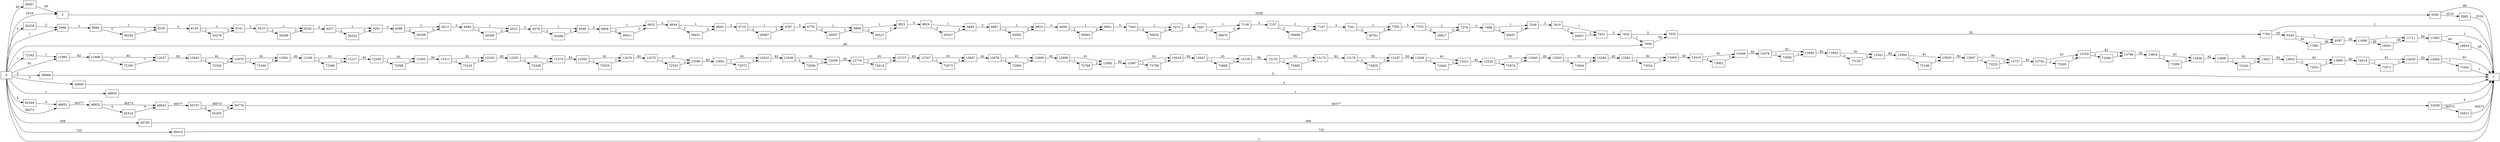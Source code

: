 digraph {
	graph [rankdir=LR]
	node [shape=rectangle]
	2 -> 5560 [label=2559]
	5560 -> 1 [label=40]
	5560 -> 5982 [label=2519]
	5982 -> 1 [label=2519]
	5996 -> 6084 [label=3]
	6084 -> 6105 [label=1]
	6084 -> 30259 [label=2]
	6105 -> 6120 [label=3]
	6120 -> 6141 [label=1]
	6120 -> 30279 [label=2]
	6141 -> 6215 [label=3]
	6215 -> 6236 [label=1]
	6215 -> 30299 [label=2]
	6236 -> 6257 [label=3]
	6257 -> 6281 [label=1]
	6257 -> 30322 [label=2]
	6281 -> 6386 [label=3]
	6386 -> 6413 [label=1]
	6386 -> 30348 [label=2]
	6413 -> 6494 [label=3]
	6494 -> 6515 [label=1]
	6494 -> 30368 [label=2]
	6515 -> 6578 [label=3]
	6578 -> 6599 [label=1]
	6578 -> 30388 [label=2]
	6599 -> 6608 [label=3]
	6608 -> 6632 [label=1]
	6608 -> 30411 [label=2]
	6632 -> 6644 [label=3]
	6644 -> 6665 [label=1]
	6644 -> 30431 [label=2]
	6665 -> 6710 [label=3]
	6710 -> 6767 [label=1]
	6710 -> 30487 [label=2]
	6767 -> 6779 [label=3]
	6779 -> 6800 [label=1]
	6779 -> 30507 [label=2]
	6800 -> 6821 [label=1]
	6800 -> 30527 [label=2]
	6821 -> 6824 [label=3]
	6824 -> 6845 [label=1]
	6824 -> 30547 [label=2]
	6845 -> 6887 [label=3]
	6887 -> 6923 [label=1]
	6887 -> 30582 [label=2]
	6923 -> 6930 [label=3]
	6930 -> 6952 [label=1]
	6930 -> 30603 [label=2]
	6952 -> 7043 [label=3]
	7043 -> 7073 [label=1]
	7043 -> 30632 [label=2]
	7073 -> 7097 [label=3]
	7097 -> 7136 [label=1]
	7097 -> 30670 [label=2]
	7136 -> 7157 [label=3]
	7157 -> 7187 [label=1]
	7157 -> 30699 [label=2]
	7187 -> 7241 [label=3]
	7241 -> 7304 [label=1]
	7241 -> 30761 [label=2]
	7304 -> 7319 [label=3]
	7319 -> 7376 [label=1]
	7319 -> 30817 [label=2]
	7376 -> 7488 [label=3]
	7488 -> 7509 [label=1]
	7488 -> 30837 [label=2]
	7509 -> 7610 [label=3]
	7610 -> 7631 [label=1]
	7610 -> 30857 [label=2]
	7631 -> 7634 [label=3]
	7634 -> 7636 [label=1]
	7634 -> 7655 [label=2]
	7636 -> 7655 [label=50]
	7655 -> 7784 [label=52]
	7784 -> 9249 [label=50]
	7784 -> 1 [label=2]
	9249 -> 9287 [label=1]
	9249 -> 17981 [label=49]
	9287 -> 11690 [label=50]
	11690 -> 11711 [label=1]
	11690 -> 18001 [label=49]
	11711 -> 11963 [label=50]
	11963 -> 1 [label=1]
	11963 -> 19654 [label=49]
	11983 -> 11998 [label=82]
	11998 -> 12037 [label=81]
	11998 -> 72300 [label=1]
	12037 -> 12043 [label=82]
	12043 -> 12070 [label=81]
	12043 -> 72326 [label=1]
	12070 -> 12091 [label=81]
	12070 -> 72346 [label=1]
	12091 -> 12196 [label=82]
	12196 -> 12217 [label=81]
	12196 -> 72366 [label=1]
	12217 -> 12269 [label=82]
	12269 -> 12302 [label=81]
	12269 -> 72398 [label=1]
	12302 -> 12311 [label=82]
	12311 -> 12332 [label=81]
	12311 -> 72418 [label=1]
	12332 -> 12353 [label=82]
	12353 -> 12374 [label=81]
	12353 -> 72438 [label=1]
	12374 -> 12383 [label=82]
	12383 -> 12479 [label=81]
	12383 -> 72533 [label=1]
	12479 -> 12575 [label=82]
	12575 -> 12596 [label=81]
	12575 -> 72553 [label=1]
	12596 -> 12601 [label=82]
	12601 -> 12622 [label=81]
	12601 -> 72573 [label=1]
	12622 -> 12636 [label=82]
	12636 -> 12658 [label=81]
	12636 -> 72594 [label=1]
	12658 -> 12716 [label=82]
	12716 -> 12737 [label=81]
	12716 -> 72614 [label=1]
	12737 -> 12747 [label=82]
	12747 -> 12807 [label=81]
	12747 -> 72673 [label=1]
	12807 -> 12878 [label=82]
	12878 -> 12899 [label=81]
	12878 -> 72693 [label=1]
	12899 -> 12906 [label=82]
	12906 -> 12982 [label=81]
	12906 -> 72768 [label=1]
	12982 -> 12997 [label=82]
	12997 -> 13018 [label=81]
	12997 -> 72788 [label=1]
	13018 -> 13047 [label=82]
	13047 -> 13128 [label=81]
	13047 -> 72868 [label=1]
	13128 -> 13132 [label=82]
	13132 -> 13170 [label=81]
	13132 -> 72905 [label=1]
	13170 -> 13176 [label=82]
	13176 -> 13197 [label=81]
	13176 -> 72925 [label=1]
	13197 -> 13200 [label=82]
	13200 -> 13221 [label=81]
	13200 -> 72945 [label=1]
	13221 -> 13230 [label=82]
	13230 -> 13260 [label=81]
	13230 -> 72974 [label=1]
	13260 -> 13263 [label=82]
	13263 -> 13294 [label=81]
	13263 -> 73004 [label=1]
	13294 -> 13383 [label=82]
	13383 -> 13404 [label=81]
	13383 -> 73024 [label=1]
	13404 -> 13410 [label=82]
	13410 -> 13449 [label=81]
	13410 -> 73062 [label=1]
	13449 -> 13478 [label=82]
	13478 -> 13499 [label=81]
	13478 -> 73082 [label=1]
	13499 -> 13503 [label=82]
	13503 -> 13542 [label=81]
	13503 -> 73120 [label=1]
	13542 -> 13593 [label=82]
	13593 -> 13620 [label=81]
	13593 -> 73146 [label=1]
	13620 -> 13647 [label=82]
	13647 -> 13727 [label=81]
	13647 -> 73225 [label=1]
	13727 -> 13742 [label=82]
	13742 -> 13763 [label=81]
	13742 -> 73245 [label=1]
	13763 -> 13799 [label=81]
	13763 -> 73280 [label=1]
	13799 -> 13818 [label=82]
	13818 -> 13839 [label=81]
	13818 -> 73300 [label=1]
	13839 -> 13906 [label=82]
	13906 -> 13927 [label=81]
	13906 -> 73320 [label=1]
	13927 -> 13953 [label=82]
	13953 -> 13985 [label=81]
	13953 -> 73351 [label=1]
	13985 -> 14014 [label=82]
	14014 -> 14035 [label=81]
	14014 -> 73371 [label=1]
	14035 -> 14085 [label=82]
	14085 -> 1 [label=81]
	14085 -> 73402 [label=1]
	17981 -> 9287 [label=49]
	18001 -> 11711 [label=49]
	19654 -> 1 [label=49]
	26057 -> 2 [label=40]
	30239 -> 5996 [label=2]
	30259 -> 6105 [label=2]
	30279 -> 6141 [label=2]
	30299 -> 6236 [label=2]
	30322 -> 6281 [label=2]
	30348 -> 6413 [label=2]
	30368 -> 6515 [label=2]
	30388 -> 6599 [label=2]
	30411 -> 6632 [label=2]
	30431 -> 6665 [label=2]
	30487 -> 6767 [label=2]
	30507 -> 6800 [label=2]
	30527 -> 6821 [label=2]
	30547 -> 6845 [label=2]
	30582 -> 6923 [label=2]
	30603 -> 6952 [label=2]
	30632 -> 7073 [label=2]
	30670 -> 7136 [label=2]
	30699 -> 7187 [label=2]
	30761 -> 7304 [label=2]
	30817 -> 7376 [label=2]
	30837 -> 7509 [label=2]
	30857 -> 7631 [label=2]
	36868 -> 1 [label=2]
	42849 -> 1 [label=3]
	48830 -> 1 [label=1]
	48831 -> 48922 [label=36577]
	48922 -> 48943 [label=36573]
	48922 -> 62414 [label=4]
	48943 -> 50757 [label=36577]
	50757 -> 50778 [label=36573]
	50757 -> 62434 [label=4]
	50778 -> 53209 [label=36577]
	53209 -> 1 [label=4]
	53209 -> 54811 [label=36573]
	54811 -> 1 [label=36573]
	60792 -> 1 [label=309]
	62394 -> 48831 [label=4]
	62414 -> 48943 [label=4]
	62434 -> 50778 [label=4]
	68415 -> 1 [label=725]
	72262 -> 11983 [label=1]
	72300 -> 12037 [label=1]
	72326 -> 12070 [label=1]
	72346 -> 12091 [label=1]
	72366 -> 12217 [label=1]
	72398 -> 12302 [label=1]
	72418 -> 12332 [label=1]
	72438 -> 12374 [label=1]
	72533 -> 12479 [label=1]
	72553 -> 12596 [label=1]
	72573 -> 12622 [label=1]
	72594 -> 12658 [label=1]
	72614 -> 12737 [label=1]
	72673 -> 12807 [label=1]
	72693 -> 12899 [label=1]
	72768 -> 12982 [label=1]
	72788 -> 13018 [label=1]
	72868 -> 13128 [label=1]
	72905 -> 13170 [label=1]
	72925 -> 13197 [label=1]
	72945 -> 13221 [label=1]
	72974 -> 13260 [label=1]
	73004 -> 13294 [label=1]
	73024 -> 13404 [label=1]
	73062 -> 13449 [label=1]
	73082 -> 13499 [label=1]
	73120 -> 13542 [label=1]
	73146 -> 13620 [label=1]
	73225 -> 13727 [label=1]
	73245 -> 13763 [label=1]
	73280 -> 13799 [label=1]
	73300 -> 13839 [label=1]
	73320 -> 13927 [label=1]
	73351 -> 13985 [label=1]
	73371 -> 14035 [label=1]
	73402 -> 1 [label=1]
	0 -> 2 [label=2519]
	0 -> 7636 [label=49]
	0 -> 48831 [label=36573]
	0 -> 5996 [label=1]
	0 -> 11983 [label=81]
	0 -> 1 [label=1]
	0 -> 26057 [label=40]
	0 -> 30239 [label=2]
	0 -> 36868 [label=2]
	0 -> 42849 [label=3]
	0 -> 48830 [label=1]
	0 -> 60792 [label=309]
	0 -> 62394 [label=4]
	0 -> 68415 [label=725]
	0 -> 72262 [label=1]
}
